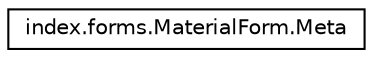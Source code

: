 digraph "Graphical Class Hierarchy"
{
  edge [fontname="Helvetica",fontsize="10",labelfontname="Helvetica",labelfontsize="10"];
  node [fontname="Helvetica",fontsize="10",shape=record];
  rankdir="LR";
  Node0 [label="index.forms.MaterialForm.Meta",height=0.2,width=0.4,color="black", fillcolor="white", style="filled",URL="$classindex_1_1forms_1_1MaterialForm_1_1Meta.html"];
}

